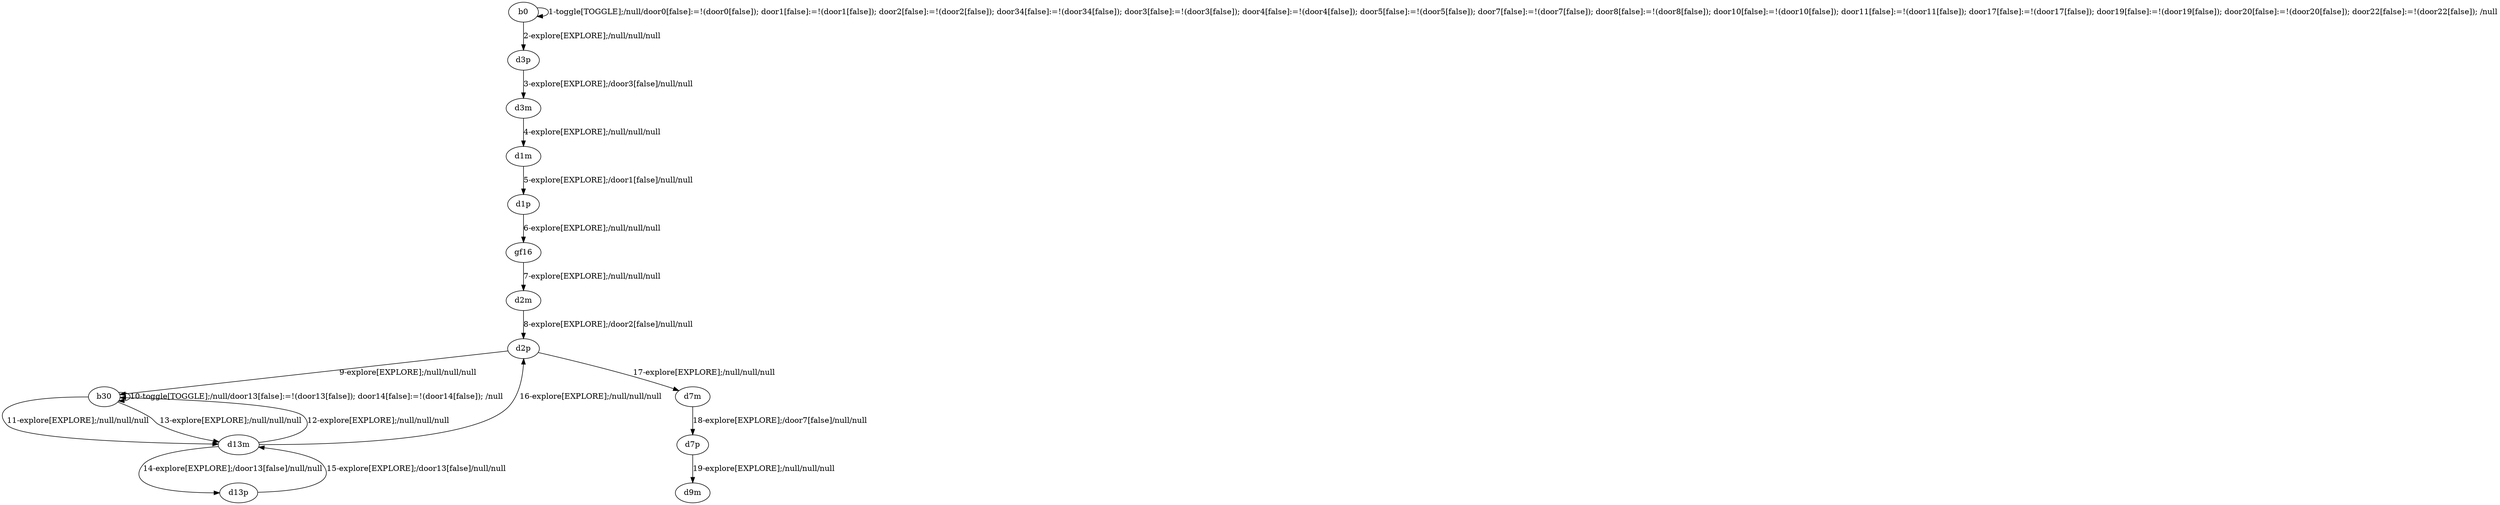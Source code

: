 # Total number of goals covered by this test: 2
# d13m --> b30
# d13p --> d13m

digraph g {
"b0" -> "b0" [label = "1-toggle[TOGGLE];/null/door0[false]:=!(door0[false]); door1[false]:=!(door1[false]); door2[false]:=!(door2[false]); door34[false]:=!(door34[false]); door3[false]:=!(door3[false]); door4[false]:=!(door4[false]); door5[false]:=!(door5[false]); door7[false]:=!(door7[false]); door8[false]:=!(door8[false]); door10[false]:=!(door10[false]); door11[false]:=!(door11[false]); door17[false]:=!(door17[false]); door19[false]:=!(door19[false]); door20[false]:=!(door20[false]); door22[false]:=!(door22[false]); /null"];
"b0" -> "d3p" [label = "2-explore[EXPLORE];/null/null/null"];
"d3p" -> "d3m" [label = "3-explore[EXPLORE];/door3[false]/null/null"];
"d3m" -> "d1m" [label = "4-explore[EXPLORE];/null/null/null"];
"d1m" -> "d1p" [label = "5-explore[EXPLORE];/door1[false]/null/null"];
"d1p" -> "gf16" [label = "6-explore[EXPLORE];/null/null/null"];
"gf16" -> "d2m" [label = "7-explore[EXPLORE];/null/null/null"];
"d2m" -> "d2p" [label = "8-explore[EXPLORE];/door2[false]/null/null"];
"d2p" -> "b30" [label = "9-explore[EXPLORE];/null/null/null"];
"b30" -> "b30" [label = "10-toggle[TOGGLE];/null/door13[false]:=!(door13[false]); door14[false]:=!(door14[false]); /null"];
"b30" -> "d13m" [label = "11-explore[EXPLORE];/null/null/null"];
"d13m" -> "b30" [label = "12-explore[EXPLORE];/null/null/null"];
"b30" -> "d13m" [label = "13-explore[EXPLORE];/null/null/null"];
"d13m" -> "d13p" [label = "14-explore[EXPLORE];/door13[false]/null/null"];
"d13p" -> "d13m" [label = "15-explore[EXPLORE];/door13[false]/null/null"];
"d13m" -> "d2p" [label = "16-explore[EXPLORE];/null/null/null"];
"d2p" -> "d7m" [label = "17-explore[EXPLORE];/null/null/null"];
"d7m" -> "d7p" [label = "18-explore[EXPLORE];/door7[false]/null/null"];
"d7p" -> "d9m" [label = "19-explore[EXPLORE];/null/null/null"];
}
